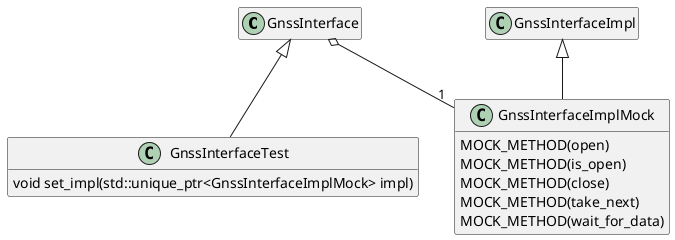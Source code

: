 @startuml
hide empty members

class GnssInterface
class GnssInterfaceImpl

GnssInterfaceTest : void set_impl(std::unique_ptr<GnssInterfaceImplMock> impl)

GnssInterfaceImplMock : MOCK_METHOD(open)
GnssInterfaceImplMock : MOCK_METHOD(is_open)
GnssInterfaceImplMock : MOCK_METHOD(close)
GnssInterfaceImplMock : MOCK_METHOD(take_next)
GnssInterfaceImplMock : MOCK_METHOD(wait_for_data)

GnssInterfaceImpl <|-- GnssInterfaceImplMock
GnssInterface o-- "1" GnssInterfaceImplMock
GnssInterface <|-- GnssInterfaceTest
@enduml

